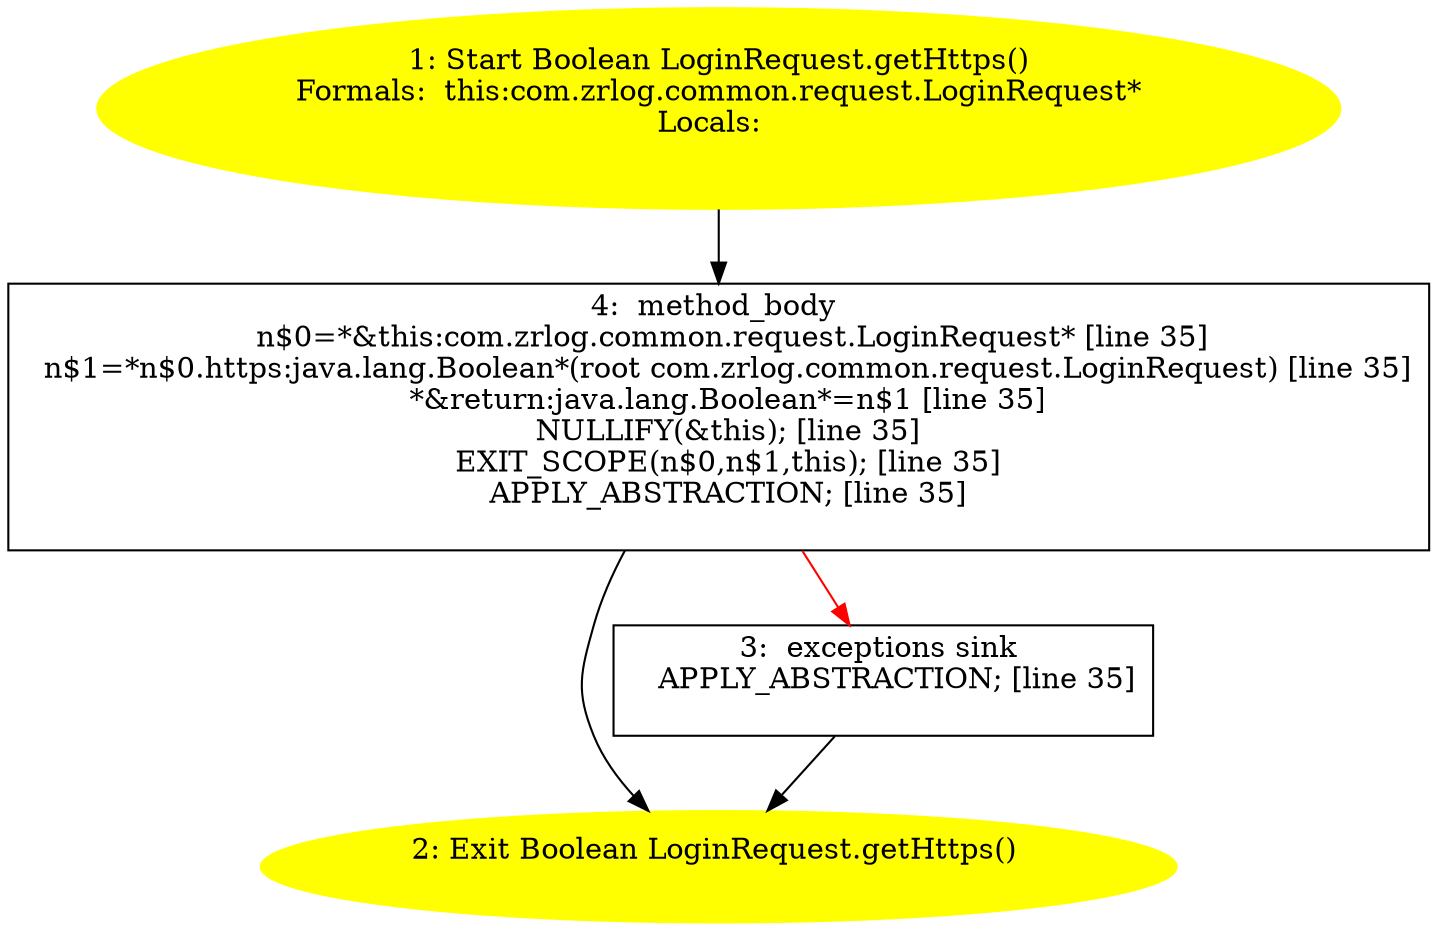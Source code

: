 /* @generated */
digraph cfg {
"com.zrlog.common.request.LoginRequest.getHttps():java.lang.Boolean.80f64eaad1e3da40a472d626edb49fc6_1" [label="1: Start Boolean LoginRequest.getHttps()\nFormals:  this:com.zrlog.common.request.LoginRequest*\nLocals:  \n  " color=yellow style=filled]
	

	 "com.zrlog.common.request.LoginRequest.getHttps():java.lang.Boolean.80f64eaad1e3da40a472d626edb49fc6_1" -> "com.zrlog.common.request.LoginRequest.getHttps():java.lang.Boolean.80f64eaad1e3da40a472d626edb49fc6_4" ;
"com.zrlog.common.request.LoginRequest.getHttps():java.lang.Boolean.80f64eaad1e3da40a472d626edb49fc6_2" [label="2: Exit Boolean LoginRequest.getHttps() \n  " color=yellow style=filled]
	

"com.zrlog.common.request.LoginRequest.getHttps():java.lang.Boolean.80f64eaad1e3da40a472d626edb49fc6_3" [label="3:  exceptions sink \n   APPLY_ABSTRACTION; [line 35]\n " shape="box"]
	

	 "com.zrlog.common.request.LoginRequest.getHttps():java.lang.Boolean.80f64eaad1e3da40a472d626edb49fc6_3" -> "com.zrlog.common.request.LoginRequest.getHttps():java.lang.Boolean.80f64eaad1e3da40a472d626edb49fc6_2" ;
"com.zrlog.common.request.LoginRequest.getHttps():java.lang.Boolean.80f64eaad1e3da40a472d626edb49fc6_4" [label="4:  method_body \n   n$0=*&this:com.zrlog.common.request.LoginRequest* [line 35]\n  n$1=*n$0.https:java.lang.Boolean*(root com.zrlog.common.request.LoginRequest) [line 35]\n  *&return:java.lang.Boolean*=n$1 [line 35]\n  NULLIFY(&this); [line 35]\n  EXIT_SCOPE(n$0,n$1,this); [line 35]\n  APPLY_ABSTRACTION; [line 35]\n " shape="box"]
	

	 "com.zrlog.common.request.LoginRequest.getHttps():java.lang.Boolean.80f64eaad1e3da40a472d626edb49fc6_4" -> "com.zrlog.common.request.LoginRequest.getHttps():java.lang.Boolean.80f64eaad1e3da40a472d626edb49fc6_2" ;
	 "com.zrlog.common.request.LoginRequest.getHttps():java.lang.Boolean.80f64eaad1e3da40a472d626edb49fc6_4" -> "com.zrlog.common.request.LoginRequest.getHttps():java.lang.Boolean.80f64eaad1e3da40a472d626edb49fc6_3" [color="red" ];
}
